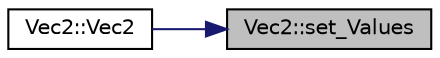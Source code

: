 digraph "Vec2::set_Values"
{
 // INTERACTIVE_SVG=YES
 // LATEX_PDF_SIZE
  edge [fontname="Helvetica",fontsize="10",labelfontname="Helvetica",labelfontsize="10"];
  node [fontname="Helvetica",fontsize="10",shape=record];
  rankdir="RL";
  Node52 [label="Vec2::set_Values",height=0.2,width=0.4,color="black", fillcolor="grey75", style="filled", fontcolor="black",tooltip=" "];
  Node52 -> Node53 [dir="back",color="midnightblue",fontsize="10",style="solid",fontname="Helvetica"];
  Node53 [label="Vec2::Vec2",height=0.2,width=0.4,color="black", fillcolor="white", style="filled",URL="$class_vec2.html#a0d51ef92a3baedc006bca6a702cefc65",tooltip=" "];
}
